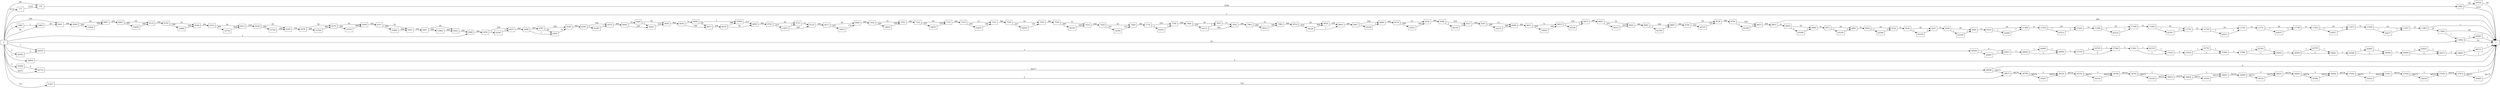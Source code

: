 digraph {
	graph [rankdir=LR]
	node [shape=rectangle]
	777 -> 778 [label=2519]
	778 -> 5982 [label=2559]
	5982 -> 1 [label=2519]
	5982 -> 24702 [label=40]
	5983 -> 5984 [label=1]
	5984 -> 6021 [label=50]
	6021 -> 6048 [label=359]
	6048 -> 6087 [label=50]
	6048 -> 53636 [label=309]
	6087 -> 6093 [label=359]
	6093 -> 6114 [label=50]
	6093 -> 53656 [label=309]
	6114 -> 6150 [label=359]
	6150 -> 6189 [label=50]
	6150 -> 53694 [label=309]
	6189 -> 6192 [label=359]
	6192 -> 6223 [label=50]
	6192 -> 53724 [label=309]
	6223 -> 6228 [label=359]
	6228 -> 6249 [label=50]
	6228 -> 53744 [label=309]
	6249 -> 6258 [label=359]
	6258 -> 6279 [label=50]
	6258 -> 53764 [label=309]
	6279 -> 6309 [label=50]
	6279 -> 53793 [label=309]
	6309 -> 6311 [label=359]
	6311 -> 6361 [label=50]
	6311 -> 53842 [label=309]
	6361 -> 6401 [label=359]
	6401 -> 6422 [label=50]
	6401 -> 53862 [label=309]
	6422 -> 6448 [label=359]
	6448 -> 6454 [label=360]
	6454 -> 6475 [label=359]
	6454 -> 61947 [label=1]
	6475 -> 6488 [label=360]
	6488 -> 6507 [label=359]
	6488 -> 6509 [label=1]
	6507 -> 6509 [label=50]
	6507 -> 6546 [label=309]
	6509 -> 6546 [label=51]
	6546 -> 6549 [label=360]
	6549 -> 6570 [label=359]
	6549 -> 61987 [label=1]
	6570 -> 6600 [label=360]
	6600 -> 6609 [label=51]
	6600 -> 53921 [label=309]
	6609 -> 6630 [label=50]
	6609 -> 53921 [label=1]
	6630 -> 6656 [label=360]
	6656 -> 6666 [label=51]
	6656 -> 6677 [label=309]
	6666 -> 6677 [label=50]
	6666 -> 53958 [label=1]
	6677 -> 6678 [label=359]
	6678 -> 6699 [label=50]
	6678 -> 53958 [label=309]
	6699 -> 6702 [label=360]
	6702 -> 6723 [label=50]
	6702 -> 53975 [label=310]
	6723 -> 6729 [label=51]
	6729 -> 6973 [label=360]
	6973 -> 6994 [label=50]
	6973 -> 54015 [label=310]
	6994 -> 7030 [label=360]
	7030 -> 7051 [label=51]
	7030 -> 54035 [label=309]
	7051 -> 7132 [label=360]
	7132 -> 7153 [label=50]
	7132 -> 54055 [label=310]
	7153 -> 7210 [label=360]
	7210 -> 7231 [label=51]
	7210 -> 54075 [label=309]
	7231 -> 7529 [label=360]
	7529 -> 7550 [label=50]
	7529 -> 54095 [label=310]
	7550 -> 7559 [label=360]
	7559 -> 7610 [label=51]
	7559 -> 54145 [label=309]
	7610 -> 7628 [label=360]
	7628 -> 7649 [label=50]
	7628 -> 54165 [label=310]
	7649 -> 7774 [label=360]
	7774 -> 7795 [label=359]
	7774 -> 62052 [label=1]
	7795 -> 7804 [label=360]
	7804 -> 7825 [label=50]
	7804 -> 54171 [label=310]
	7825 -> 7832 [label=51]
	7832 -> 7963 [label=360]
	7963 -> 7984 [label=51]
	7963 -> 54212 [label=309]
	7984 -> 8014 [label=360]
	8014 -> 8035 [label=50]
	8014 -> 54220 [label=310]
	8035 -> 8043 [label=359]
	8043 -> 8047 [label=360]
	8047 -> 8068 [label=359]
	8047 -> 62106 [label=1]
	8068 -> 8170 [label=360]
	8170 -> 8191 [label=51]
	8170 -> 54252 [label=309]
	8191 -> 8296 [label=360]
	8296 -> 8317 [label=359]
	8296 -> 62126 [label=1]
	8317 -> 8347 [label=360]
	8347 -> 8368 [label=51]
	8347 -> 54272 [label=309]
	8368 -> 8431 [label=360]
	8431 -> 8452 [label=51]
	8431 -> 54292 [label=309]
	8452 -> 8473 [label=359]
	8452 -> 62146 [label=1]
	8473 -> 8601 [label=360]
	8601 -> 8622 [label=50]
	8601 -> 54312 [label=310]
	8622 -> 8662 [label=360]
	8662 -> 8683 [label=359]
	8662 -> 62166 [label=1]
	8683 -> 8704 [label=360]
	8704 -> 8728 [label=50]
	8704 -> 54335 [label=310]
	8728 -> 8794 [label=360]
	8794 -> 8815 [label=359]
	8794 -> 62186 [label=1]
	8815 -> 8855 [label=360]
	8855 -> 8939 [label=51]
	8855 -> 1 [label=309]
	8939 -> 8960 [label=50]
	8939 -> 62206 [label=1]
	8960 -> 8972 [label=51]
	8972 -> 8993 [label=50]
	8972 -> 62226 [label=1]
	8993 -> 9050 [label=51]
	9050 -> 9134 [label=50]
	9050 -> 62309 [label=1]
	9134 -> 9146 [label=51]
	9146 -> 9167 [label=50]
	9146 -> 62329 [label=1]
	9167 -> 9248 [label=51]
	9248 -> 9269 [label=50]
	9248 -> 62349 [label=1]
	9269 -> 9320 [label=51]
	9320 -> 11384 [label=50]
	9320 -> 62489 [label=1]
	11384 -> 11420 [label=51]
	11420 -> 11444 [label=50]
	11420 -> 62512 [label=1]
	11444 -> 11568 [label=51]
	11568 -> 11589 [label=50]
	11568 -> 62532 [label=1]
	11589 -> 11642 [label=51]
	11642 -> 11702 [label=50]
	11642 -> 62591 [label=1]
	11702 -> 11740 [label=51]
	11740 -> 11761 [label=50]
	11740 -> 62611 [label=1]
	11761 -> 11771 [label=51]
	11771 -> 11798 [label=50]
	11771 -> 62637 [label=1]
	11798 -> 11852 [label=51]
	11852 -> 11873 [label=50]
	11852 -> 62657 [label=1]
	11873 -> 11936 [label=51]
	11936 -> 11957 [label=50]
	11936 -> 62677 [label=1]
	11957 -> 11963 [label=51]
	11963 -> 17945 [label=50]
	11963 -> 1 [label=1]
	12992 -> 1 [label=81]
	12992 -> 65063 [label=1]
	17945 -> 1 [label=49]
	17945 -> 12992 [label=1]
	24702 -> 1 [label=40]
	26592 -> 26593 [label=2]
	26593 -> 26594 [label=3]
	26594 -> 26615 [label=2]
	26594 -> 42665 [label=1]
	26615 -> 26669 [label=3]
	26669 -> 26690 [label=2]
	26669 -> 42685 [label=1]
	26690 -> 27539 [label=3]
	27539 -> 27560 [label=2]
	27539 -> 42705 [label=1]
	27560 -> 27601 [label=3]
	27601 -> 27622 [label=2]
	27601 -> 42725 [label=1]
	27622 -> 27819 [label=3]
	27819 -> 27840 [label=2]
	27819 -> 42745 [label=1]
	27840 -> 27981 [label=3]
	27981 -> 28002 [label=2]
	27981 -> 42765 [label=1]
	28002 -> 28260 [label=3]
	28260 -> 28281 [label=2]
	28260 -> 42785 [label=1]
	28281 -> 28368 [label=3]
	28368 -> 28389 [label=2]
	28368 -> 42805 [label=1]
	28389 -> 28494 [label=3]
	28494 -> 28515 [label=2]
	28494 -> 42825 [label=1]
	28515 -> 30683 [label=3]
	30683 -> 1 [label=2]
	30683 -> 44715 [label=1]
	36664 -> 1 [label=2]
	36675 -> 36708 [label=36576]
	36708 -> 36729 [label=3]
	36708 -> 50287 [label=36573]
	36729 -> 36756 [label=36576]
	36756 -> 36786 [label=3]
	36756 -> 50316 [label=36573]
	36786 -> 36795 [label=36576]
	36795 -> 36816 [label=3]
	36795 -> 50336 [label=36573]
	36816 -> 36834 [label=36576]
	36834 -> 36855 [label=3]
	36834 -> 50356 [label=36573]
	36855 -> 36900 [label=36576]
	36900 -> 36921 [label=3]
	36900 -> 50376 [label=36573]
	36921 -> 36963 [label=36576]
	36963 -> 36984 [label=3]
	36963 -> 50396 [label=36573]
	36984 -> 37000 [label=36576]
	37000 -> 37021 [label=3]
	37000 -> 50416 [label=36573]
	37021 -> 37038 [label=36576]
	37038 -> 37059 [label=3]
	37038 -> 50436 [label=36573]
	37059 -> 37074 [label=36576]
	37074 -> 1 [label=3]
	37074 -> 50465 [label=36573]
	42665 -> 26615 [label=1]
	42685 -> 26690 [label=1]
	42705 -> 27560 [label=1]
	42725 -> 27622 [label=1]
	42745 -> 27840 [label=1]
	42765 -> 28002 [label=1]
	42785 -> 28281 [label=1]
	42805 -> 28389 [label=1]
	42825 -> 28515 [label=1]
	44715 -> 1 [label=1]
	44716 -> 49098 [label=36577]
	49098 -> 1 [label=4]
	49098 -> 36675 [label=36573]
	50287 -> 36729 [label=36573]
	50316 -> 36786 [label=36573]
	50336 -> 36816 [label=36573]
	50356 -> 36855 [label=36573]
	50376 -> 36921 [label=36573]
	50396 -> 36984 [label=36573]
	50416 -> 37021 [label=36573]
	50436 -> 37059 [label=36573]
	50465 -> 1 [label=36573]
	53636 -> 6087 [label=309]
	53656 -> 6114 [label=309]
	53694 -> 6189 [label=309]
	53724 -> 6223 [label=309]
	53744 -> 6249 [label=309]
	53764 -> 6279 [label=309]
	53793 -> 6309 [label=309]
	53842 -> 6361 [label=309]
	53862 -> 6422 [label=309]
	53921 -> 6630 [label=310]
	53958 -> 6699 [label=310]
	53975 -> 6729 [label=309]
	53975 -> 6723 [label=1]
	54015 -> 6994 [label=310]
	54035 -> 7051 [label=309]
	54055 -> 7153 [label=310]
	54075 -> 7231 [label=309]
	54095 -> 7550 [label=310]
	54145 -> 7610 [label=309]
	54165 -> 7649 [label=310]
	54171 -> 7832 [label=309]
	54171 -> 7825 [label=1]
	54212 -> 7984 [label=309]
	54220 -> 8035 [label=309]
	54220 -> 8043 [label=1]
	54252 -> 8191 [label=309]
	54272 -> 8368 [label=309]
	54292 -> 8452 [label=309]
	54312 -> 8622 [label=310]
	54335 -> 8728 [label=310]
	55946 -> 44716 [label=4]
	61927 -> 1 [label=725]
	61947 -> 6475 [label=1]
	61987 -> 6570 [label=1]
	62052 -> 7795 [label=1]
	62106 -> 8068 [label=1]
	62126 -> 8317 [label=1]
	62146 -> 8473 [label=1]
	62166 -> 8683 [label=1]
	62186 -> 8815 [label=1]
	62206 -> 8960 [label=1]
	62226 -> 8993 [label=1]
	62309 -> 9134 [label=1]
	62329 -> 9167 [label=1]
	62349 -> 9269 [label=1]
	62489 -> 11384 [label=1]
	62512 -> 11444 [label=1]
	62532 -> 11589 [label=1]
	62591 -> 11702 [label=1]
	62611 -> 11761 [label=1]
	62637 -> 11798 [label=1]
	62657 -> 11873 [label=1]
	62677 -> 11957 [label=1]
	65063 -> 1 [label=1]
	0 -> 5983 [label=1]
	0 -> 5984 [label=49]
	0 -> 778 [label=40]
	0 -> 26593 [label=1]
	0 -> 44716 [label=36573]
	0 -> 6448 [label=1]
	0 -> 777 [label=2519]
	0 -> 12992 [label=81]
	0 -> 1 [label=1]
	0 -> 26592 [label=2]
	0 -> 36664 [label=2]
	0 -> 36675 [label=3]
	0 -> 6021 [label=309]
	0 -> 55946 [label=4]
	0 -> 61927 [label=725]
}

